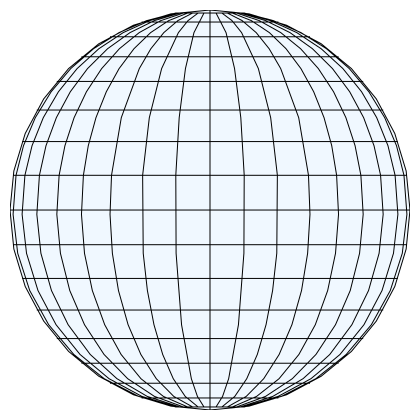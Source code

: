 {
  "$schema": "https://vega.github.io/schema/vega-lite/v5.json",
  "width": 200,
  "height": 200,
  "layer": [
    {
      "data": {"sphere": true},
      "mark": {"type": "geoshape", "fill": "aliceblue"},
      "projection": {
        "type": "orthographic",
        "scale": 100,
        "translate": [100, 100]
      }
    },
    {
      "data": {"graticule": true},
      "mark": {"type": "geoshape", "stroke": "black", "strokeWidth": 0.5},
      "projection": {
        "type": "orthographic",
        "scale": 100,
        "translate": [100, 100]
      }
    }
  ]
}
